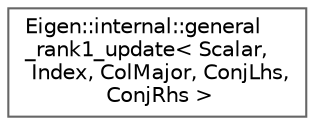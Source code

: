 digraph "类继承关系图"
{
 // LATEX_PDF_SIZE
  bgcolor="transparent";
  edge [fontname=Helvetica,fontsize=10,labelfontname=Helvetica,labelfontsize=10];
  node [fontname=Helvetica,fontsize=10,shape=box,height=0.2,width=0.4];
  rankdir="LR";
  Node0 [id="Node000000",label="Eigen::internal::general\l_rank1_update\< Scalar,\l Index, ColMajor, ConjLhs,\l ConjRhs \>",height=0.2,width=0.4,color="grey40", fillcolor="white", style="filled",URL="$struct_eigen_1_1internal_1_1general__rank1__update_3_01_scalar_00_01_index_00_01_col_major_00_01_conj_lhs_00_01_conj_rhs_01_4.html",tooltip=" "];
}
